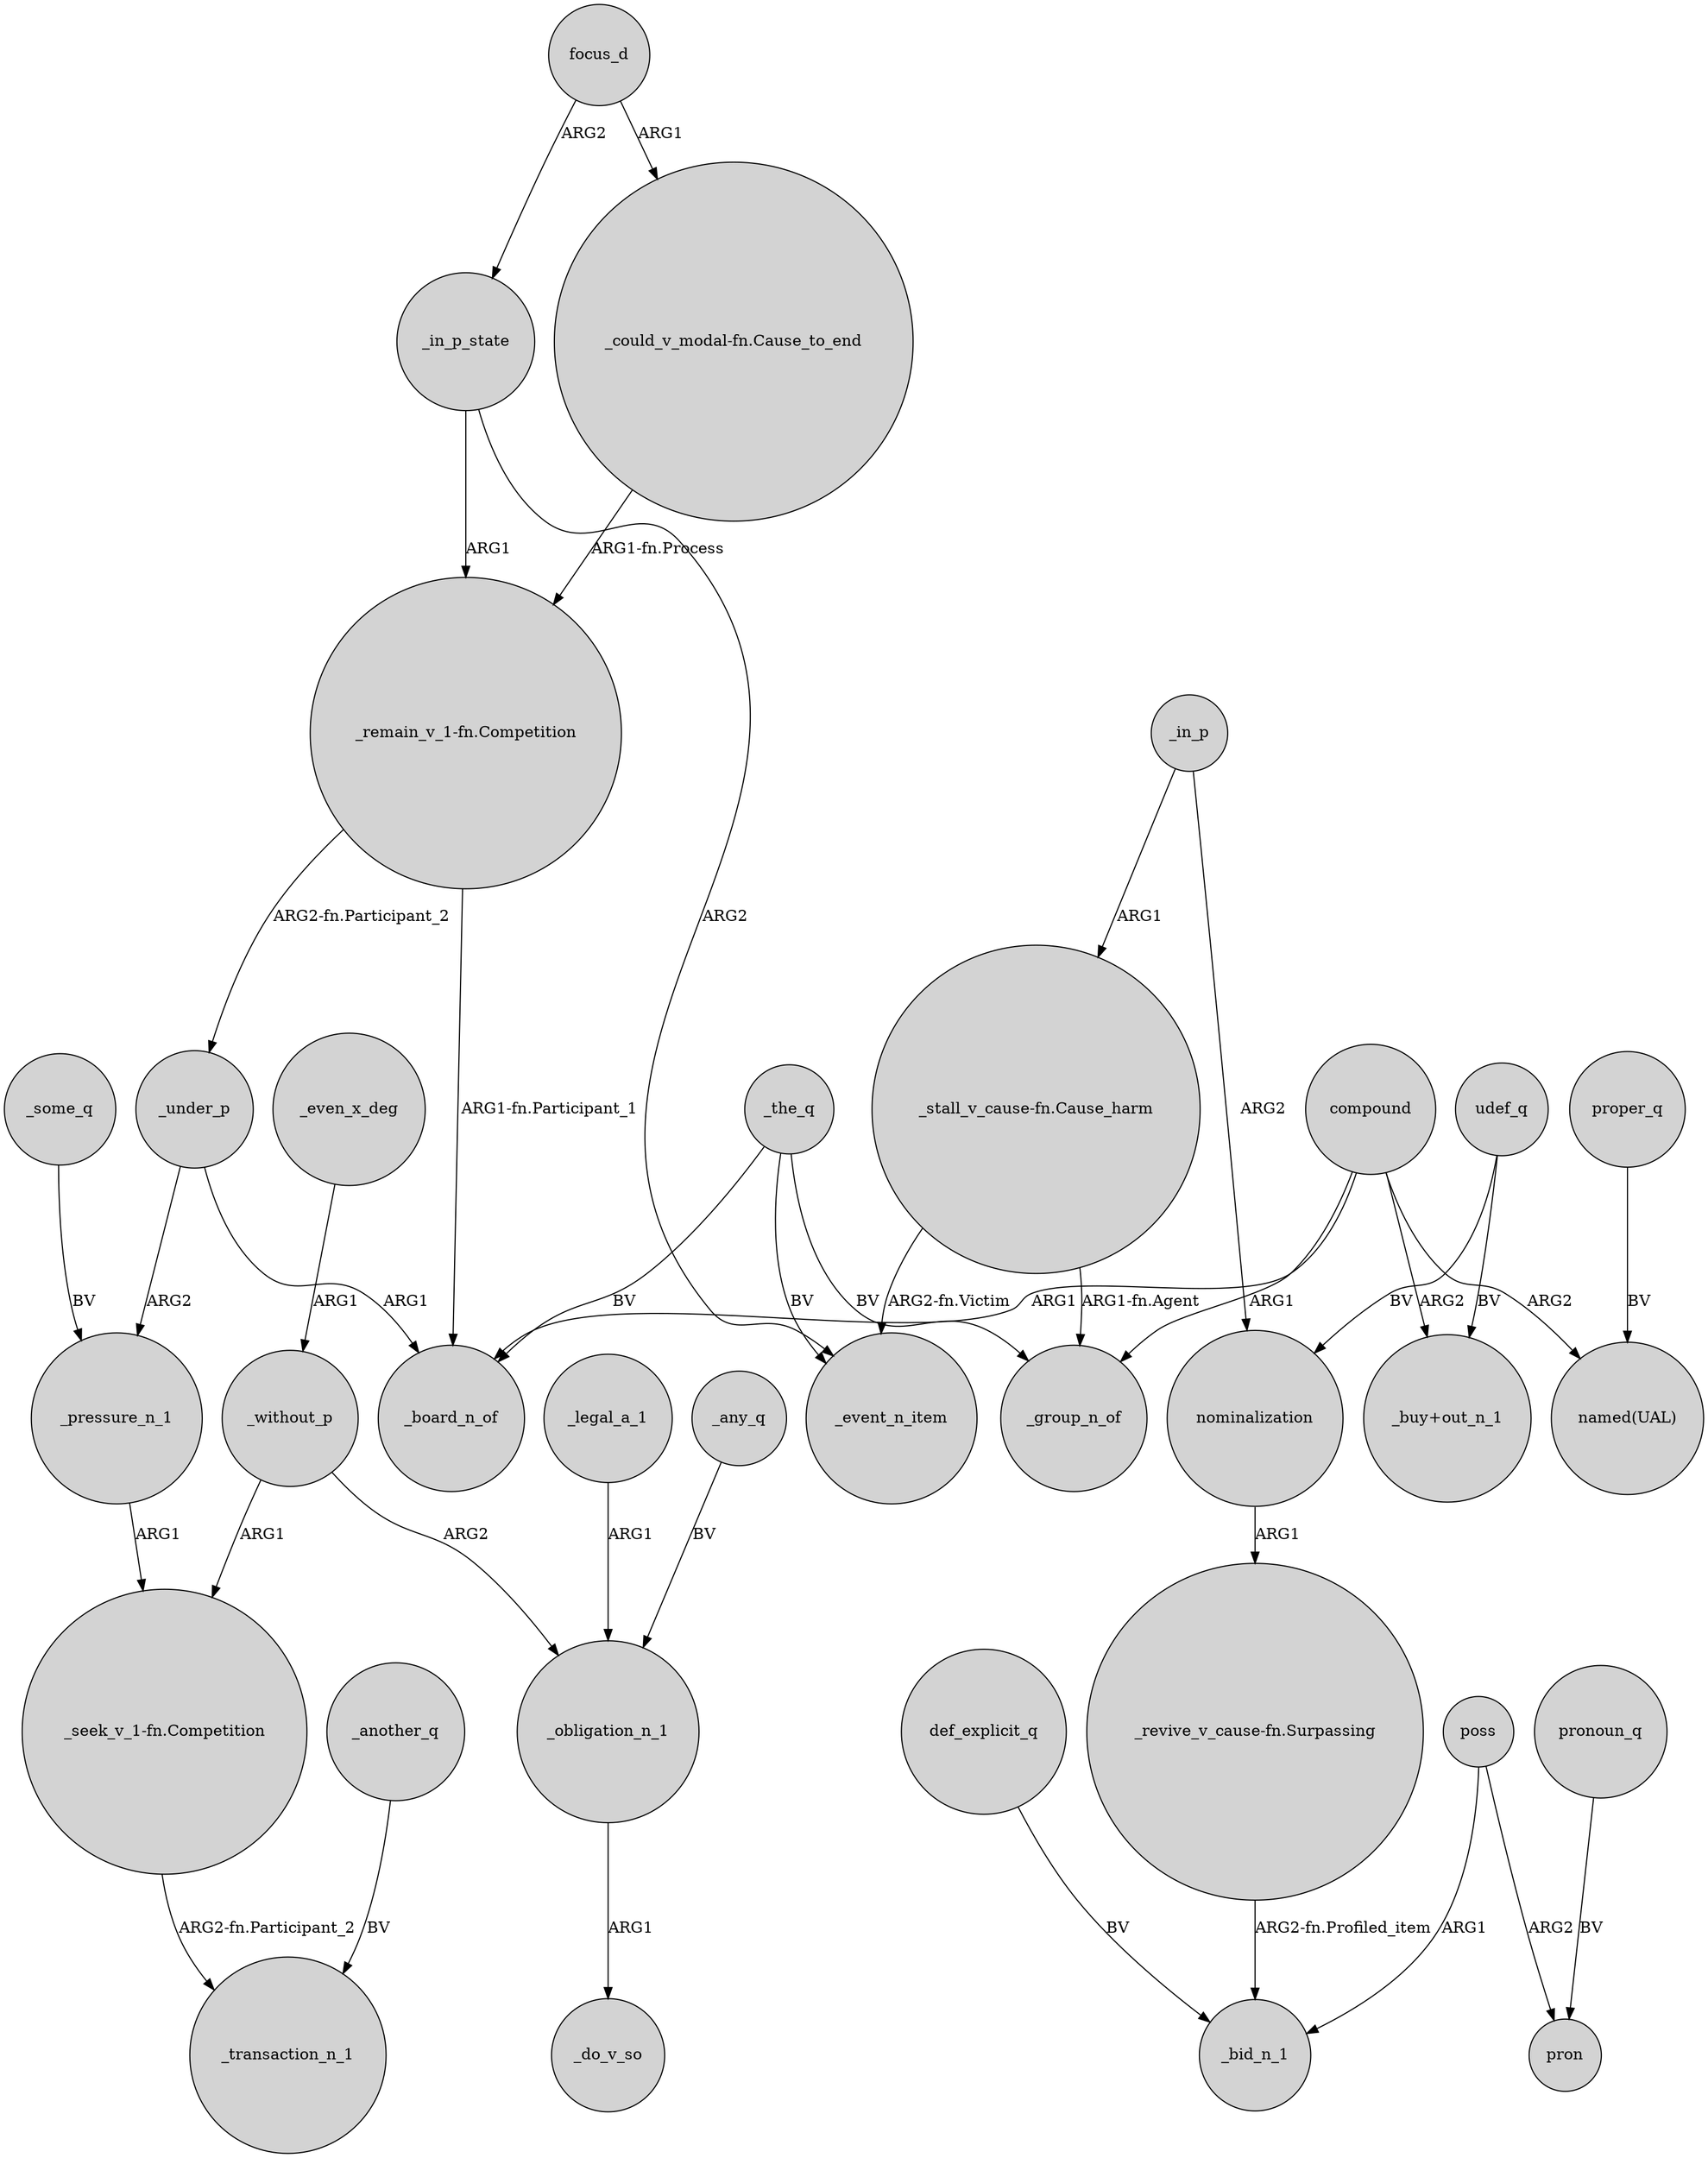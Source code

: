 digraph {
	node [shape=circle style=filled]
	"_stall_v_cause-fn.Cause_harm" -> _event_n_item [label="ARG2-fn.Victim"]
	"_stall_v_cause-fn.Cause_harm" -> _group_n_of [label="ARG1-fn.Agent"]
	_without_p -> "_seek_v_1-fn.Competition" [label=ARG1]
	focus_d -> _in_p_state [label=ARG2]
	_any_q -> _obligation_n_1 [label=BV]
	_legal_a_1 -> _obligation_n_1 [label=ARG1]
	poss -> _bid_n_1 [label=ARG1]
	_the_q -> _event_n_item [label=BV]
	_obligation_n_1 -> _do_v_so [label=ARG1]
	focus_d -> "_could_v_modal-fn.Cause_to_end" [label=ARG1]
	_another_q -> _transaction_n_1 [label=BV]
	udef_q -> nominalization [label=BV]
	_under_p -> _pressure_n_1 [label=ARG2]
	_in_p_state -> "_remain_v_1-fn.Competition" [label=ARG1]
	udef_q -> "_buy+out_n_1" [label=BV]
	_the_q -> _board_n_of [label=BV]
	compound -> _group_n_of [label=ARG1]
	"_seek_v_1-fn.Competition" -> _transaction_n_1 [label="ARG2-fn.Participant_2"]
	_even_x_deg -> _without_p [label=ARG1]
	proper_q -> "named(UAL)" [label=BV]
	pronoun_q -> pron [label=BV]
	"_remain_v_1-fn.Competition" -> _under_p [label="ARG2-fn.Participant_2"]
	def_explicit_q -> _bid_n_1 [label=BV]
	poss -> pron [label=ARG2]
	_without_p -> _obligation_n_1 [label=ARG2]
	"_could_v_modal-fn.Cause_to_end" -> "_remain_v_1-fn.Competition" [label="ARG1-fn.Process"]
	_pressure_n_1 -> "_seek_v_1-fn.Competition" [label=ARG1]
	compound -> _board_n_of [label=ARG1]
	_under_p -> _board_n_of [label=ARG1]
	_the_q -> _group_n_of [label=BV]
	"_revive_v_cause-fn.Surpassing" -> _bid_n_1 [label="ARG2-fn.Profiled_item"]
	"_remain_v_1-fn.Competition" -> _board_n_of [label="ARG1-fn.Participant_1"]
	nominalization -> "_revive_v_cause-fn.Surpassing" [label=ARG1]
	_some_q -> _pressure_n_1 [label=BV]
	compound -> "_buy+out_n_1" [label=ARG2]
	compound -> "named(UAL)" [label=ARG2]
	_in_p_state -> _event_n_item [label=ARG2]
	_in_p -> nominalization [label=ARG2]
	_in_p -> "_stall_v_cause-fn.Cause_harm" [label=ARG1]
}
